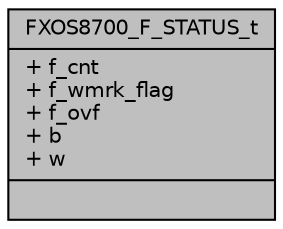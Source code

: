 digraph "FXOS8700_F_STATUS_t"
{
  edge [fontname="Helvetica",fontsize="10",labelfontname="Helvetica",labelfontsize="10"];
  node [fontname="Helvetica",fontsize="10",shape=record];
  Node1 [label="{FXOS8700_F_STATUS_t\n|+ f_cnt\l+ f_wmrk_flag\l+ f_ovf\l+ b\l+ w\l|}",height=0.2,width=0.4,color="black", fillcolor="grey75", style="filled", fontcolor="black"];
}
